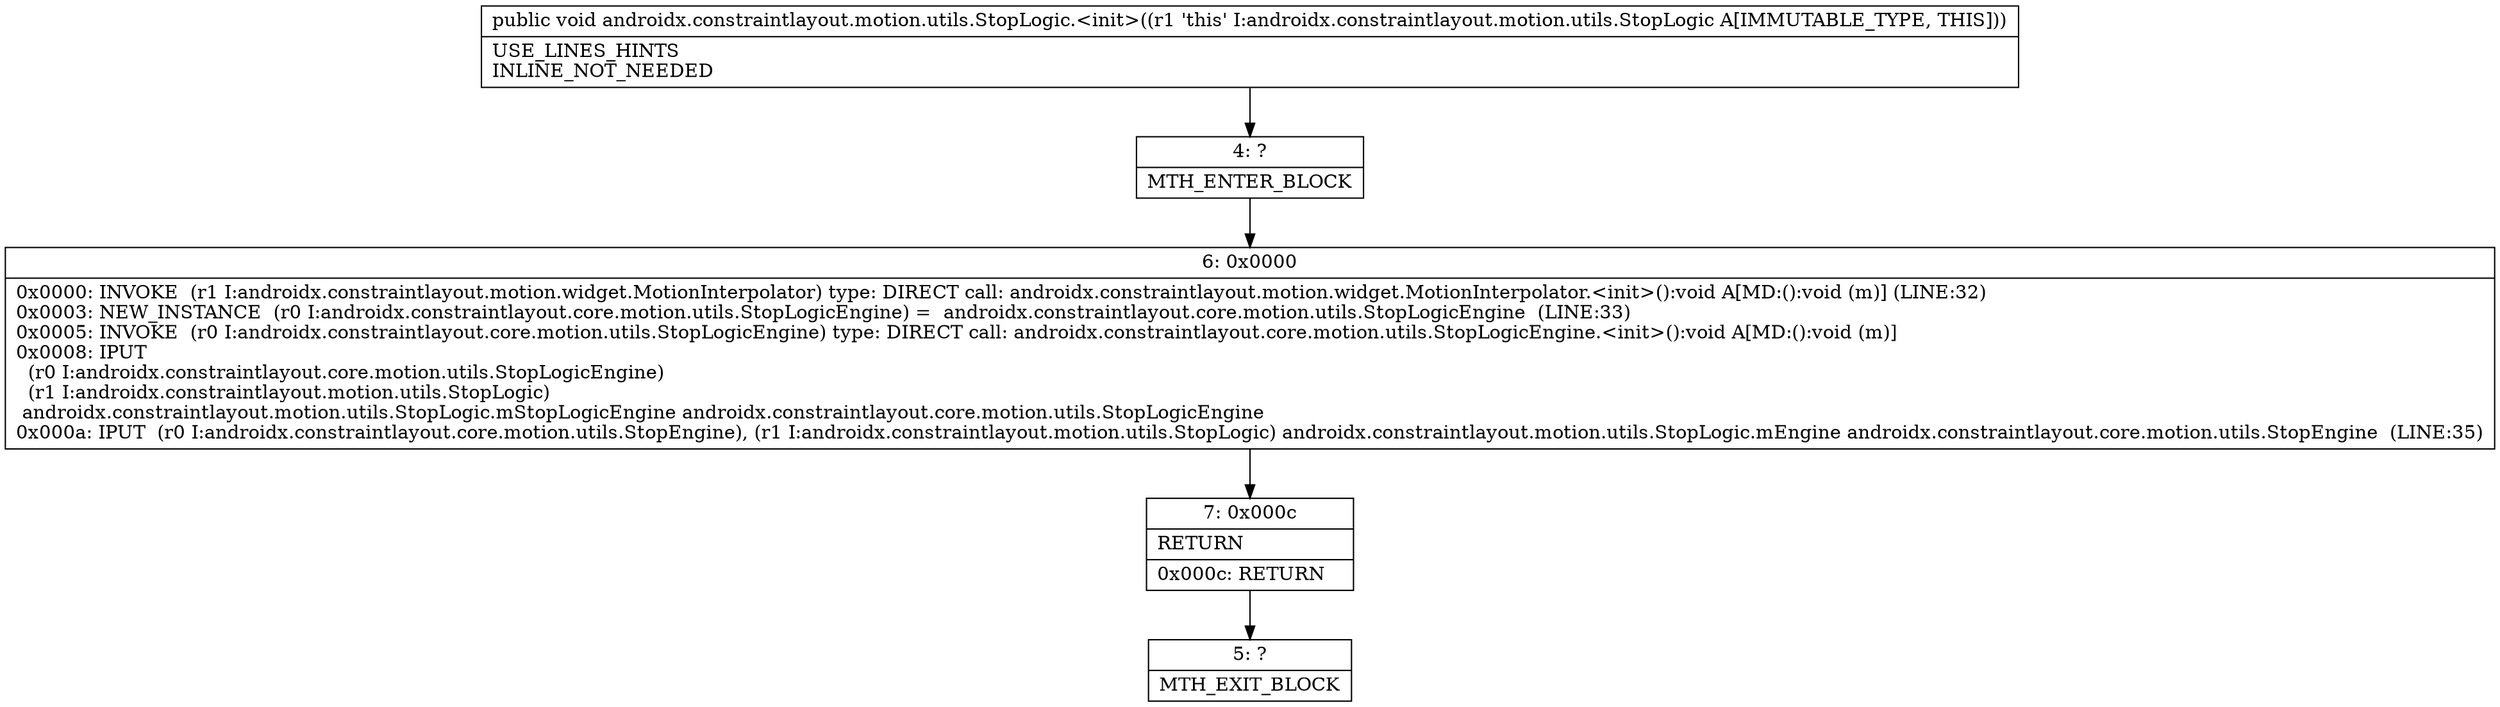 digraph "CFG forandroidx.constraintlayout.motion.utils.StopLogic.\<init\>()V" {
Node_4 [shape=record,label="{4\:\ ?|MTH_ENTER_BLOCK\l}"];
Node_6 [shape=record,label="{6\:\ 0x0000|0x0000: INVOKE  (r1 I:androidx.constraintlayout.motion.widget.MotionInterpolator) type: DIRECT call: androidx.constraintlayout.motion.widget.MotionInterpolator.\<init\>():void A[MD:():void (m)] (LINE:32)\l0x0003: NEW_INSTANCE  (r0 I:androidx.constraintlayout.core.motion.utils.StopLogicEngine) =  androidx.constraintlayout.core.motion.utils.StopLogicEngine  (LINE:33)\l0x0005: INVOKE  (r0 I:androidx.constraintlayout.core.motion.utils.StopLogicEngine) type: DIRECT call: androidx.constraintlayout.core.motion.utils.StopLogicEngine.\<init\>():void A[MD:():void (m)]\l0x0008: IPUT  \l  (r0 I:androidx.constraintlayout.core.motion.utils.StopLogicEngine)\l  (r1 I:androidx.constraintlayout.motion.utils.StopLogic)\l androidx.constraintlayout.motion.utils.StopLogic.mStopLogicEngine androidx.constraintlayout.core.motion.utils.StopLogicEngine \l0x000a: IPUT  (r0 I:androidx.constraintlayout.core.motion.utils.StopEngine), (r1 I:androidx.constraintlayout.motion.utils.StopLogic) androidx.constraintlayout.motion.utils.StopLogic.mEngine androidx.constraintlayout.core.motion.utils.StopEngine  (LINE:35)\l}"];
Node_7 [shape=record,label="{7\:\ 0x000c|RETURN\l|0x000c: RETURN   \l}"];
Node_5 [shape=record,label="{5\:\ ?|MTH_EXIT_BLOCK\l}"];
MethodNode[shape=record,label="{public void androidx.constraintlayout.motion.utils.StopLogic.\<init\>((r1 'this' I:androidx.constraintlayout.motion.utils.StopLogic A[IMMUTABLE_TYPE, THIS]))  | USE_LINES_HINTS\lINLINE_NOT_NEEDED\l}"];
MethodNode -> Node_4;Node_4 -> Node_6;
Node_6 -> Node_7;
Node_7 -> Node_5;
}


